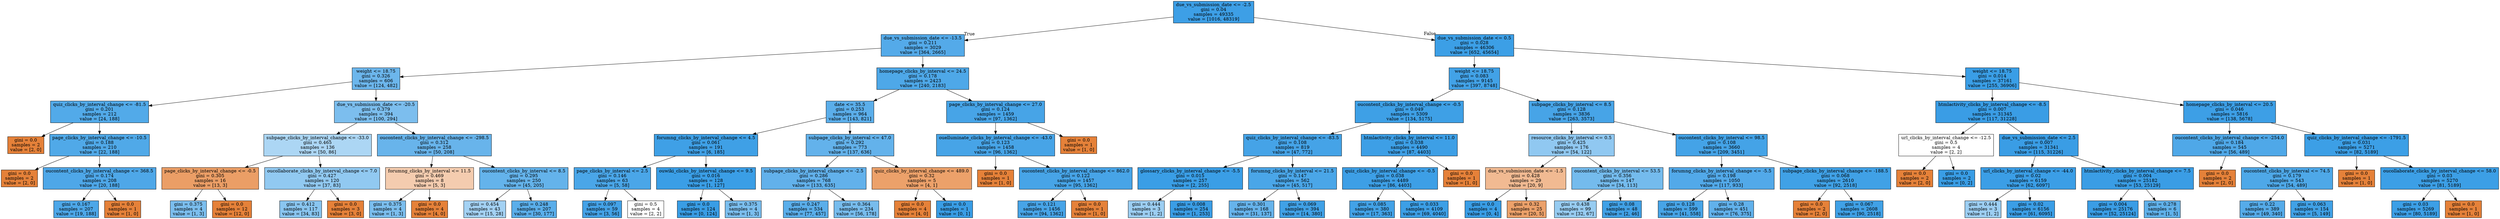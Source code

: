 digraph Tree {
node [shape=box, style="filled", color="black"] ;
0 [label="due_vs_submission_date <= -2.5\ngini = 0.04\nsamples = 49335\nvalue = [1016, 48319]", fillcolor="#399de5fa"] ;
1 [label="due_vs_submission_date <= -13.5\ngini = 0.211\nsamples = 3029\nvalue = [364, 2665]", fillcolor="#399de5dc"] ;
0 -> 1 [labeldistance=2.5, labelangle=45, headlabel="True"] ;
2 [label="weight <= 18.75\ngini = 0.326\nsamples = 606\nvalue = [124, 482]", fillcolor="#399de5bd"] ;
1 -> 2 ;
3 [label="quiz_clicks_by_interval_change <= -81.5\ngini = 0.201\nsamples = 212\nvalue = [24, 188]", fillcolor="#399de5de"] ;
2 -> 3 ;
4 [label="gini = 0.0\nsamples = 2\nvalue = [2, 0]", fillcolor="#e58139ff"] ;
3 -> 4 ;
5 [label="page_clicks_by_interval_change <= -10.5\ngini = 0.188\nsamples = 210\nvalue = [22, 188]", fillcolor="#399de5e1"] ;
3 -> 5 ;
6 [label="gini = 0.0\nsamples = 2\nvalue = [2, 0]", fillcolor="#e58139ff"] ;
5 -> 6 ;
7 [label="oucontent_clicks_by_interval_change <= 368.5\ngini = 0.174\nsamples = 208\nvalue = [20, 188]", fillcolor="#399de5e4"] ;
5 -> 7 ;
8 [label="gini = 0.167\nsamples = 207\nvalue = [19, 188]", fillcolor="#399de5e5"] ;
7 -> 8 ;
9 [label="gini = 0.0\nsamples = 1\nvalue = [1, 0]", fillcolor="#e58139ff"] ;
7 -> 9 ;
10 [label="due_vs_submission_date <= -20.5\ngini = 0.379\nsamples = 394\nvalue = [100, 294]", fillcolor="#399de5a8"] ;
2 -> 10 ;
11 [label="subpage_clicks_by_interval_change <= -33.0\ngini = 0.465\nsamples = 136\nvalue = [50, 86]", fillcolor="#399de56b"] ;
10 -> 11 ;
12 [label="page_clicks_by_interval_change <= -0.5\ngini = 0.305\nsamples = 16\nvalue = [13, 3]", fillcolor="#e58139c4"] ;
11 -> 12 ;
13 [label="gini = 0.375\nsamples = 4\nvalue = [1, 3]", fillcolor="#399de5aa"] ;
12 -> 13 ;
14 [label="gini = 0.0\nsamples = 12\nvalue = [12, 0]", fillcolor="#e58139ff"] ;
12 -> 14 ;
15 [label="oucollaborate_clicks_by_interval_change <= 7.0\ngini = 0.427\nsamples = 120\nvalue = [37, 83]", fillcolor="#399de58d"] ;
11 -> 15 ;
16 [label="gini = 0.412\nsamples = 117\nvalue = [34, 83]", fillcolor="#399de597"] ;
15 -> 16 ;
17 [label="gini = 0.0\nsamples = 3\nvalue = [3, 0]", fillcolor="#e58139ff"] ;
15 -> 17 ;
18 [label="oucontent_clicks_by_interval_change <= -298.5\ngini = 0.312\nsamples = 258\nvalue = [50, 208]", fillcolor="#399de5c2"] ;
10 -> 18 ;
19 [label="forumng_clicks_by_interval <= 11.5\ngini = 0.469\nsamples = 8\nvalue = [5, 3]", fillcolor="#e5813966"] ;
18 -> 19 ;
20 [label="gini = 0.375\nsamples = 4\nvalue = [1, 3]", fillcolor="#399de5aa"] ;
19 -> 20 ;
21 [label="gini = 0.0\nsamples = 4\nvalue = [4, 0]", fillcolor="#e58139ff"] ;
19 -> 21 ;
22 [label="oucontent_clicks_by_interval <= 8.5\ngini = 0.295\nsamples = 250\nvalue = [45, 205]", fillcolor="#399de5c7"] ;
18 -> 22 ;
23 [label="gini = 0.454\nsamples = 43\nvalue = [15, 28]", fillcolor="#399de576"] ;
22 -> 23 ;
24 [label="gini = 0.248\nsamples = 207\nvalue = [30, 177]", fillcolor="#399de5d4"] ;
22 -> 24 ;
25 [label="homepage_clicks_by_interval <= 24.5\ngini = 0.178\nsamples = 2423\nvalue = [240, 2183]", fillcolor="#399de5e3"] ;
1 -> 25 ;
26 [label="date <= 35.5\ngini = 0.253\nsamples = 964\nvalue = [143, 821]", fillcolor="#399de5d3"] ;
25 -> 26 ;
27 [label="forumng_clicks_by_interval_change <= 4.5\ngini = 0.061\nsamples = 191\nvalue = [6, 185]", fillcolor="#399de5f7"] ;
26 -> 27 ;
28 [label="page_clicks_by_interval <= 2.5\ngini = 0.146\nsamples = 63\nvalue = [5, 58]", fillcolor="#399de5e9"] ;
27 -> 28 ;
29 [label="gini = 0.097\nsamples = 59\nvalue = [3, 56]", fillcolor="#399de5f1"] ;
28 -> 29 ;
30 [label="gini = 0.5\nsamples = 4\nvalue = [2, 2]", fillcolor="#e5813900"] ;
28 -> 30 ;
31 [label="ouwiki_clicks_by_interval_change <= 9.5\ngini = 0.016\nsamples = 128\nvalue = [1, 127]", fillcolor="#399de5fd"] ;
27 -> 31 ;
32 [label="gini = 0.0\nsamples = 124\nvalue = [0, 124]", fillcolor="#399de5ff"] ;
31 -> 32 ;
33 [label="gini = 0.375\nsamples = 4\nvalue = [1, 3]", fillcolor="#399de5aa"] ;
31 -> 33 ;
34 [label="subpage_clicks_by_interval <= 47.0\ngini = 0.292\nsamples = 773\nvalue = [137, 636]", fillcolor="#399de5c8"] ;
26 -> 34 ;
35 [label="subpage_clicks_by_interval_change <= -2.5\ngini = 0.286\nsamples = 768\nvalue = [133, 635]", fillcolor="#399de5ca"] ;
34 -> 35 ;
36 [label="gini = 0.247\nsamples = 534\nvalue = [77, 457]", fillcolor="#399de5d4"] ;
35 -> 36 ;
37 [label="gini = 0.364\nsamples = 234\nvalue = [56, 178]", fillcolor="#399de5af"] ;
35 -> 37 ;
38 [label="quiz_clicks_by_interval_change <= 489.0\ngini = 0.32\nsamples = 5\nvalue = [4, 1]", fillcolor="#e58139bf"] ;
34 -> 38 ;
39 [label="gini = 0.0\nsamples = 4\nvalue = [4, 0]", fillcolor="#e58139ff"] ;
38 -> 39 ;
40 [label="gini = 0.0\nsamples = 1\nvalue = [0, 1]", fillcolor="#399de5ff"] ;
38 -> 40 ;
41 [label="page_clicks_by_interval_change <= 27.0\ngini = 0.124\nsamples = 1459\nvalue = [97, 1362]", fillcolor="#399de5ed"] ;
25 -> 41 ;
42 [label="ouelluminate_clicks_by_interval_change <= -43.0\ngini = 0.123\nsamples = 1458\nvalue = [96, 1362]", fillcolor="#399de5ed"] ;
41 -> 42 ;
43 [label="gini = 0.0\nsamples = 1\nvalue = [1, 0]", fillcolor="#e58139ff"] ;
42 -> 43 ;
44 [label="oucontent_clicks_by_interval_change <= 862.0\ngini = 0.122\nsamples = 1457\nvalue = [95, 1362]", fillcolor="#399de5ed"] ;
42 -> 44 ;
45 [label="gini = 0.121\nsamples = 1456\nvalue = [94, 1362]", fillcolor="#399de5ed"] ;
44 -> 45 ;
46 [label="gini = 0.0\nsamples = 1\nvalue = [1, 0]", fillcolor="#e58139ff"] ;
44 -> 46 ;
47 [label="gini = 0.0\nsamples = 1\nvalue = [1, 0]", fillcolor="#e58139ff"] ;
41 -> 47 ;
48 [label="due_vs_submission_date <= 0.5\ngini = 0.028\nsamples = 46306\nvalue = [652, 45654]", fillcolor="#399de5fb"] ;
0 -> 48 [labeldistance=2.5, labelangle=-45, headlabel="False"] ;
49 [label="weight <= 18.75\ngini = 0.083\nsamples = 9145\nvalue = [397, 8748]", fillcolor="#399de5f3"] ;
48 -> 49 ;
50 [label="oucontent_clicks_by_interval_change <= -0.5\ngini = 0.049\nsamples = 5309\nvalue = [134, 5175]", fillcolor="#399de5f8"] ;
49 -> 50 ;
51 [label="quiz_clicks_by_interval_change <= -83.5\ngini = 0.108\nsamples = 819\nvalue = [47, 772]", fillcolor="#399de5ef"] ;
50 -> 51 ;
52 [label="glossary_clicks_by_interval_change <= -5.5\ngini = 0.015\nsamples = 257\nvalue = [2, 255]", fillcolor="#399de5fd"] ;
51 -> 52 ;
53 [label="gini = 0.444\nsamples = 3\nvalue = [1, 2]", fillcolor="#399de57f"] ;
52 -> 53 ;
54 [label="gini = 0.008\nsamples = 254\nvalue = [1, 253]", fillcolor="#399de5fe"] ;
52 -> 54 ;
55 [label="forumng_clicks_by_interval <= 21.5\ngini = 0.147\nsamples = 562\nvalue = [45, 517]", fillcolor="#399de5e9"] ;
51 -> 55 ;
56 [label="gini = 0.301\nsamples = 168\nvalue = [31, 137]", fillcolor="#399de5c5"] ;
55 -> 56 ;
57 [label="gini = 0.069\nsamples = 394\nvalue = [14, 380]", fillcolor="#399de5f6"] ;
55 -> 57 ;
58 [label="htmlactivity_clicks_by_interval <= 11.0\ngini = 0.038\nsamples = 4490\nvalue = [87, 4403]", fillcolor="#399de5fa"] ;
50 -> 58 ;
59 [label="quiz_clicks_by_interval_change <= -0.5\ngini = 0.038\nsamples = 4489\nvalue = [86, 4403]", fillcolor="#399de5fa"] ;
58 -> 59 ;
60 [label="gini = 0.085\nsamples = 380\nvalue = [17, 363]", fillcolor="#399de5f3"] ;
59 -> 60 ;
61 [label="gini = 0.033\nsamples = 4109\nvalue = [69, 4040]", fillcolor="#399de5fb"] ;
59 -> 61 ;
62 [label="gini = 0.0\nsamples = 1\nvalue = [1, 0]", fillcolor="#e58139ff"] ;
58 -> 62 ;
63 [label="subpage_clicks_by_interval <= 8.5\ngini = 0.128\nsamples = 3836\nvalue = [263, 3573]", fillcolor="#399de5ec"] ;
49 -> 63 ;
64 [label="resource_clicks_by_interval <= 0.5\ngini = 0.425\nsamples = 176\nvalue = [54, 122]", fillcolor="#399de58e"] ;
63 -> 64 ;
65 [label="due_vs_submission_date <= -1.5\ngini = 0.428\nsamples = 29\nvalue = [20, 9]", fillcolor="#e581398c"] ;
64 -> 65 ;
66 [label="gini = 0.0\nsamples = 4\nvalue = [0, 4]", fillcolor="#399de5ff"] ;
65 -> 66 ;
67 [label="gini = 0.32\nsamples = 25\nvalue = [20, 5]", fillcolor="#e58139bf"] ;
65 -> 67 ;
68 [label="oucontent_clicks_by_interval <= 53.5\ngini = 0.356\nsamples = 147\nvalue = [34, 113]", fillcolor="#399de5b2"] ;
64 -> 68 ;
69 [label="gini = 0.438\nsamples = 99\nvalue = [32, 67]", fillcolor="#399de585"] ;
68 -> 69 ;
70 [label="gini = 0.08\nsamples = 48\nvalue = [2, 46]", fillcolor="#399de5f4"] ;
68 -> 70 ;
71 [label="oucontent_clicks_by_interval <= 98.5\ngini = 0.108\nsamples = 3660\nvalue = [209, 3451]", fillcolor="#399de5f0"] ;
63 -> 71 ;
72 [label="forumng_clicks_by_interval_change <= -5.5\ngini = 0.198\nsamples = 1050\nvalue = [117, 933]", fillcolor="#399de5df"] ;
71 -> 72 ;
73 [label="gini = 0.128\nsamples = 599\nvalue = [41, 558]", fillcolor="#399de5ec"] ;
72 -> 73 ;
74 [label="gini = 0.28\nsamples = 451\nvalue = [76, 375]", fillcolor="#399de5cb"] ;
72 -> 74 ;
75 [label="subpage_clicks_by_interval_change <= -188.5\ngini = 0.068\nsamples = 2610\nvalue = [92, 2518]", fillcolor="#399de5f6"] ;
71 -> 75 ;
76 [label="gini = 0.0\nsamples = 2\nvalue = [2, 0]", fillcolor="#e58139ff"] ;
75 -> 76 ;
77 [label="gini = 0.067\nsamples = 2608\nvalue = [90, 2518]", fillcolor="#399de5f6"] ;
75 -> 77 ;
78 [label="weight <= 18.75\ngini = 0.014\nsamples = 37161\nvalue = [255, 36906]", fillcolor="#399de5fd"] ;
48 -> 78 ;
79 [label="htmlactivity_clicks_by_interval_change <= -8.5\ngini = 0.007\nsamples = 31345\nvalue = [117, 31228]", fillcolor="#399de5fe"] ;
78 -> 79 ;
80 [label="url_clicks_by_interval_change <= -12.5\ngini = 0.5\nsamples = 4\nvalue = [2, 2]", fillcolor="#e5813900"] ;
79 -> 80 ;
81 [label="gini = 0.0\nsamples = 2\nvalue = [2, 0]", fillcolor="#e58139ff"] ;
80 -> 81 ;
82 [label="gini = 0.0\nsamples = 2\nvalue = [0, 2]", fillcolor="#399de5ff"] ;
80 -> 82 ;
83 [label="due_vs_submission_date <= 2.5\ngini = 0.007\nsamples = 31341\nvalue = [115, 31226]", fillcolor="#399de5fe"] ;
79 -> 83 ;
84 [label="url_clicks_by_interval_change <= -44.0\ngini = 0.02\nsamples = 6159\nvalue = [62, 6097]", fillcolor="#399de5fc"] ;
83 -> 84 ;
85 [label="gini = 0.444\nsamples = 3\nvalue = [1, 2]", fillcolor="#399de57f"] ;
84 -> 85 ;
86 [label="gini = 0.02\nsamples = 6156\nvalue = [61, 6095]", fillcolor="#399de5fc"] ;
84 -> 86 ;
87 [label="htmlactivity_clicks_by_interval_change <= 7.5\ngini = 0.004\nsamples = 25182\nvalue = [53, 25129]", fillcolor="#399de5fe"] ;
83 -> 87 ;
88 [label="gini = 0.004\nsamples = 25176\nvalue = [52, 25124]", fillcolor="#399de5fe"] ;
87 -> 88 ;
89 [label="gini = 0.278\nsamples = 6\nvalue = [1, 5]", fillcolor="#399de5cc"] ;
87 -> 89 ;
90 [label="homepage_clicks_by_interval <= 20.5\ngini = 0.046\nsamples = 5816\nvalue = [138, 5678]", fillcolor="#399de5f9"] ;
78 -> 90 ;
91 [label="oucontent_clicks_by_interval_change <= -254.0\ngini = 0.184\nsamples = 545\nvalue = [56, 489]", fillcolor="#399de5e2"] ;
90 -> 91 ;
92 [label="gini = 0.0\nsamples = 2\nvalue = [2, 0]", fillcolor="#e58139ff"] ;
91 -> 92 ;
93 [label="oucontent_clicks_by_interval <= 74.5\ngini = 0.179\nsamples = 543\nvalue = [54, 489]", fillcolor="#399de5e3"] ;
91 -> 93 ;
94 [label="gini = 0.22\nsamples = 389\nvalue = [49, 340]", fillcolor="#399de5da"] ;
93 -> 94 ;
95 [label="gini = 0.063\nsamples = 154\nvalue = [5, 149]", fillcolor="#399de5f6"] ;
93 -> 95 ;
96 [label="quiz_clicks_by_interval_change <= -1791.5\ngini = 0.031\nsamples = 5271\nvalue = [82, 5189]", fillcolor="#399de5fb"] ;
90 -> 96 ;
97 [label="gini = 0.0\nsamples = 1\nvalue = [1, 0]", fillcolor="#e58139ff"] ;
96 -> 97 ;
98 [label="oucollaborate_clicks_by_interval_change <= 58.0\ngini = 0.03\nsamples = 5270\nvalue = [81, 5189]", fillcolor="#399de5fb"] ;
96 -> 98 ;
99 [label="gini = 0.03\nsamples = 5269\nvalue = [80, 5189]", fillcolor="#399de5fb"] ;
98 -> 99 ;
100 [label="gini = 0.0\nsamples = 1\nvalue = [1, 0]", fillcolor="#e58139ff"] ;
98 -> 100 ;
}
